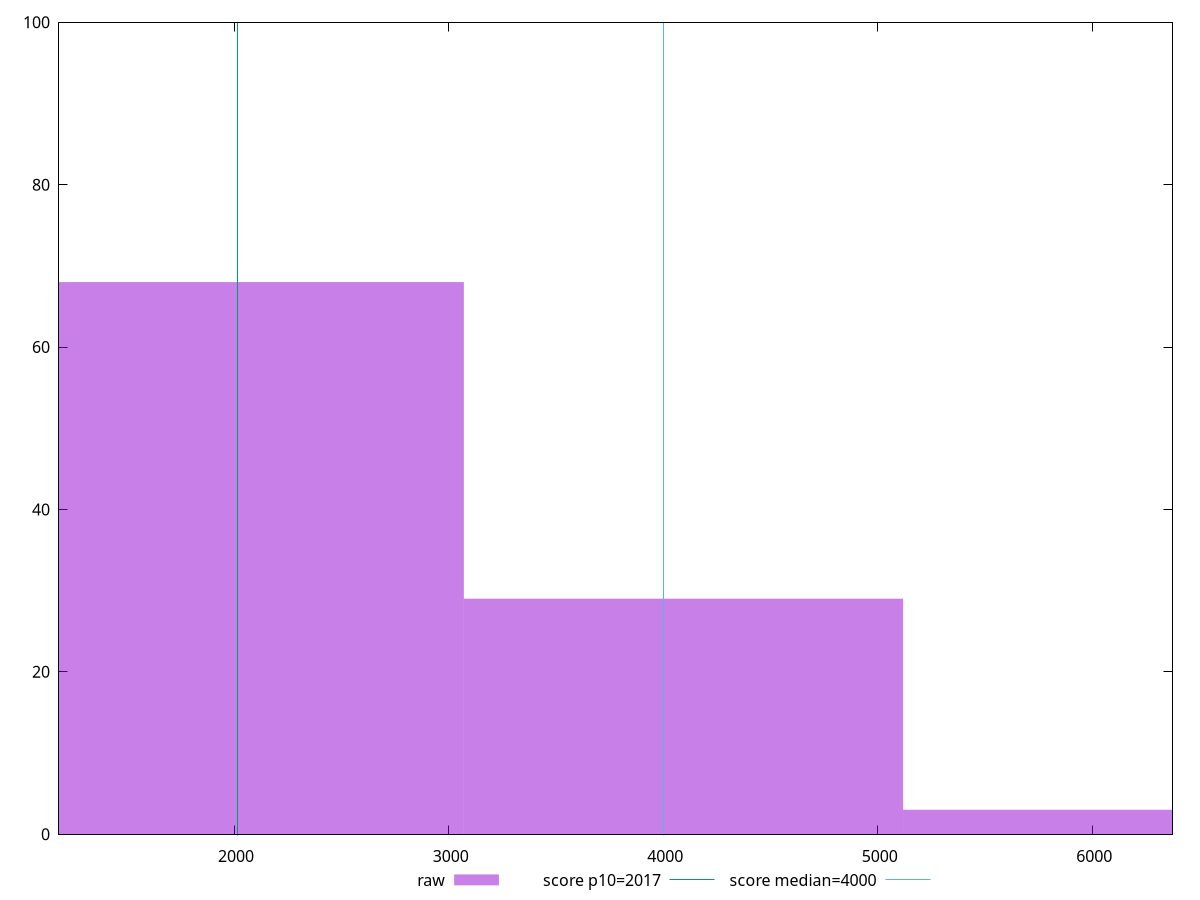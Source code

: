 reset

$raw <<EOF
2047.189087989207 68
4094.378175978414 29
6141.567263967621 3
EOF

set key outside below
set boxwidth 2047.189087989207
set xrange [1183.816000000001:6373.679999999997]
set yrange [0:100]
set trange [0:100]
set style fill transparent solid 0.5 noborder

set parametric
set terminal svg size 640, 490 enhanced background rgb 'white'
set output "report_00013_2021-02-09T12-04-24.940Z/mainthread-work-breakdown/samples/pages+cached+noadtech+nomedia/raw/histogram.svg"

plot $raw title "raw" with boxes, \
     2017,t title "score p10=2017", \
     4000,t title "score median=4000"

reset
